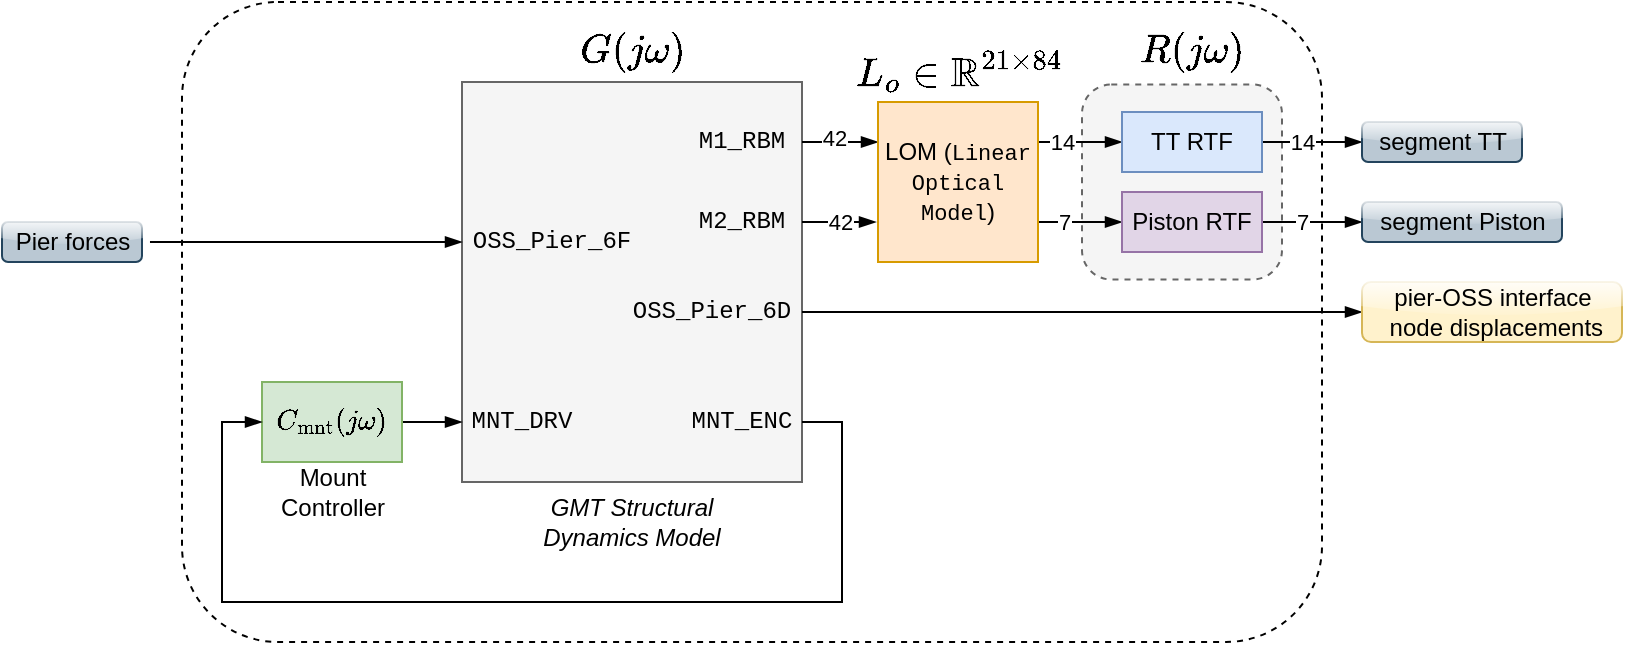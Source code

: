<mxfile version="16.5.1" type="device" pages="2"><diagram id="VAqxFbibrV7rMCdl3EFI" name="Page-1"><mxGraphModel dx="772" dy="566" grid="1" gridSize="10" guides="1" tooltips="1" connect="1" arrows="1" fold="1" page="1" pageScale="1" pageWidth="1169" pageHeight="827" math="1" shadow="0"><root><mxCell id="2puKaZiFbP_S5VQgzRaS-0"/><mxCell id="2puKaZiFbP_S5VQgzRaS-1" parent="2puKaZiFbP_S5VQgzRaS-0"/><mxCell id="2puKaZiFbP_S5VQgzRaS-2" value="" style="rounded=1;whiteSpace=wrap;html=1;fontFamily=Courier New;dashed=1;" parent="2puKaZiFbP_S5VQgzRaS-1" vertex="1"><mxGeometry x="290" y="150" width="570" height="320" as="geometry"/></mxCell><mxCell id="2puKaZiFbP_S5VQgzRaS-3" value="" style="rounded=1;whiteSpace=wrap;html=1;fontFamily=Courier New;dashed=1;fillColor=#f5f5f5;fontColor=#333333;strokeColor=#666666;" parent="2puKaZiFbP_S5VQgzRaS-1" vertex="1"><mxGeometry x="740" y="191.25" width="100" height="97.5" as="geometry"/></mxCell><mxCell id="2puKaZiFbP_S5VQgzRaS-4" value="" style="rounded=0;whiteSpace=wrap;html=1;align=center;fillColor=#f5f5f5;strokeColor=#666666;fontColor=#333333;glass=0;" parent="2puKaZiFbP_S5VQgzRaS-1" vertex="1"><mxGeometry x="430" y="190" width="170" height="200" as="geometry"/></mxCell><mxCell id="2puKaZiFbP_S5VQgzRaS-5" value="M1_RBM" style="text;html=1;strokeColor=none;fillColor=none;align=center;verticalAlign=middle;whiteSpace=wrap;rounded=0;fontFamily=Courier New;fontSize=12;" parent="2puKaZiFbP_S5VQgzRaS-1" vertex="1"><mxGeometry x="540" y="210" width="60" height="20" as="geometry"/></mxCell><mxCell id="2puKaZiFbP_S5VQgzRaS-6" value="42" style="edgeStyle=orthogonalEdgeStyle;rounded=0;orthogonalLoop=1;jettySize=auto;html=1;exitX=1;exitY=0.5;exitDx=0;exitDy=0;startArrow=none;startFill=0;endArrow=blockThin;endFill=1;" parent="2puKaZiFbP_S5VQgzRaS-1" source="2puKaZiFbP_S5VQgzRaS-7" edge="1"><mxGeometry relative="1" as="geometry"><mxPoint x="599" y="260" as="sourcePoint"/><mxPoint x="637" y="260" as="targetPoint"/></mxGeometry></mxCell><mxCell id="2puKaZiFbP_S5VQgzRaS-7" value="M2_RBM" style="text;html=1;strokeColor=none;fillColor=none;align=center;verticalAlign=middle;whiteSpace=wrap;rounded=0;fontFamily=Courier New;fontSize=12;fontStyle=0" parent="2puKaZiFbP_S5VQgzRaS-1" vertex="1"><mxGeometry x="540" y="250" width="60" height="20" as="geometry"/></mxCell><mxCell id="2puKaZiFbP_S5VQgzRaS-8" value="GMT Structural&lt;br&gt;Dynamics Model" style="text;html=1;strokeColor=none;fillColor=none;align=center;verticalAlign=middle;whiteSpace=wrap;rounded=0;fontFamily=Helvetica;fontSize=12;fontStyle=2" parent="2puKaZiFbP_S5VQgzRaS-1" vertex="1"><mxGeometry x="440" y="389" width="150" height="41" as="geometry"/></mxCell><mxCell id="2puKaZiFbP_S5VQgzRaS-9" style="edgeStyle=orthogonalEdgeStyle;rounded=0;jumpStyle=gap;orthogonalLoop=1;jettySize=auto;html=1;endArrow=blockThin;endFill=1;entryX=0;entryY=0.25;entryDx=0;entryDy=0;exitX=1;exitY=0.5;exitDx=0;exitDy=0;" parent="2puKaZiFbP_S5VQgzRaS-1" source="2puKaZiFbP_S5VQgzRaS-5" target="2puKaZiFbP_S5VQgzRaS-15" edge="1"><mxGeometry relative="1" as="geometry"><mxPoint x="630" y="210" as="targetPoint"/><mxPoint x="610" y="200" as="sourcePoint"/></mxGeometry></mxCell><mxCell id="2puKaZiFbP_S5VQgzRaS-10" value="42" style="edgeLabel;html=1;align=center;verticalAlign=middle;resizable=0;points=[];" parent="2puKaZiFbP_S5VQgzRaS-9" vertex="1" connectable="0"><mxGeometry x="-0.368" y="2" relative="1" as="geometry"><mxPoint x="4" as="offset"/></mxGeometry></mxCell><mxCell id="2puKaZiFbP_S5VQgzRaS-11" style="edgeStyle=orthogonalEdgeStyle;rounded=0;orthogonalLoop=1;jettySize=auto;html=1;exitX=1;exitY=0.25;exitDx=0;exitDy=0;entryX=0;entryY=0.5;entryDx=0;entryDy=0;endArrow=blockThin;endFill=1;" parent="2puKaZiFbP_S5VQgzRaS-1" source="2puKaZiFbP_S5VQgzRaS-15" target="2puKaZiFbP_S5VQgzRaS-18" edge="1"><mxGeometry relative="1" as="geometry"/></mxCell><mxCell id="2puKaZiFbP_S5VQgzRaS-12" value="14" style="edgeLabel;html=1;align=center;verticalAlign=middle;resizable=0;points=[];" parent="2puKaZiFbP_S5VQgzRaS-11" vertex="1" connectable="0"><mxGeometry x="-0.2" y="-2" relative="1" as="geometry"><mxPoint x="-5" y="-2" as="offset"/></mxGeometry></mxCell><mxCell id="2puKaZiFbP_S5VQgzRaS-13" style="edgeStyle=orthogonalEdgeStyle;rounded=0;orthogonalLoop=1;jettySize=auto;html=1;exitX=1;exitY=0.75;exitDx=0;exitDy=0;endArrow=blockThin;endFill=1;" parent="2puKaZiFbP_S5VQgzRaS-1" source="2puKaZiFbP_S5VQgzRaS-15" target="2puKaZiFbP_S5VQgzRaS-21" edge="1"><mxGeometry relative="1" as="geometry"/></mxCell><mxCell id="2puKaZiFbP_S5VQgzRaS-14" value="7" style="edgeLabel;html=1;align=center;verticalAlign=middle;resizable=0;points=[];" parent="2puKaZiFbP_S5VQgzRaS-13" vertex="1" connectable="0"><mxGeometry x="0.25" y="-1" relative="1" as="geometry"><mxPoint x="-14" y="-1" as="offset"/></mxGeometry></mxCell><mxCell id="2puKaZiFbP_S5VQgzRaS-15" value="LOM (&lt;font face=&quot;Courier New&quot; style=&quot;font-size: 11px&quot;&gt;Linear Optical Model&lt;/font&gt;)" style="rounded=0;whiteSpace=wrap;html=1;align=center;labelBackgroundColor=none;fillColor=#ffe6cc;strokeColor=#d79b00;" parent="2puKaZiFbP_S5VQgzRaS-1" vertex="1"><mxGeometry x="638" y="200" width="80" height="80" as="geometry"/></mxCell><mxCell id="2puKaZiFbP_S5VQgzRaS-16" style="edgeStyle=orthogonalEdgeStyle;rounded=0;orthogonalLoop=1;jettySize=auto;html=1;exitX=1;exitY=0.5;exitDx=0;exitDy=0;startArrow=none;startFill=0;endArrow=blockThin;endFill=1;" parent="2puKaZiFbP_S5VQgzRaS-1" source="2puKaZiFbP_S5VQgzRaS-18" target="2puKaZiFbP_S5VQgzRaS-22" edge="1"><mxGeometry relative="1" as="geometry"><mxPoint x="843" y="225.5" as="targetPoint"/></mxGeometry></mxCell><mxCell id="2puKaZiFbP_S5VQgzRaS-17" value="14" style="edgeLabel;html=1;align=center;verticalAlign=middle;resizable=0;points=[];" parent="2puKaZiFbP_S5VQgzRaS-16" vertex="1" connectable="0"><mxGeometry x="-0.256" y="2" relative="1" as="geometry"><mxPoint x="1" y="2" as="offset"/></mxGeometry></mxCell><mxCell id="2puKaZiFbP_S5VQgzRaS-18" value="TT RTF" style="rounded=0;whiteSpace=wrap;html=1;align=center;labelBackgroundColor=none;fillColor=#dae8fc;strokeColor=#6c8ebf;" parent="2puKaZiFbP_S5VQgzRaS-1" vertex="1"><mxGeometry x="760" y="205" width="70" height="30" as="geometry"/></mxCell><mxCell id="2puKaZiFbP_S5VQgzRaS-19" style="edgeStyle=orthogonalEdgeStyle;rounded=0;orthogonalLoop=1;jettySize=auto;html=1;exitX=1;exitY=0.5;exitDx=0;exitDy=0;startArrow=none;startFill=0;endArrow=blockThin;endFill=1;" parent="2puKaZiFbP_S5VQgzRaS-1" source="2puKaZiFbP_S5VQgzRaS-21" target="2puKaZiFbP_S5VQgzRaS-23" edge="1"><mxGeometry relative="1" as="geometry"><mxPoint x="843" y="280.5" as="targetPoint"/></mxGeometry></mxCell><mxCell id="2puKaZiFbP_S5VQgzRaS-20" value="7" style="edgeLabel;html=1;align=center;verticalAlign=middle;resizable=0;points=[];" parent="2puKaZiFbP_S5VQgzRaS-19" vertex="1" connectable="0"><mxGeometry x="-0.256" relative="1" as="geometry"><mxPoint x="1" as="offset"/></mxGeometry></mxCell><mxCell id="2puKaZiFbP_S5VQgzRaS-21" value="Piston RTF" style="rounded=0;whiteSpace=wrap;html=1;align=center;labelBackgroundColor=none;fillColor=#e1d5e7;strokeColor=#9673a6;" parent="2puKaZiFbP_S5VQgzRaS-1" vertex="1"><mxGeometry x="760" y="245" width="70" height="30" as="geometry"/></mxCell><mxCell id="2puKaZiFbP_S5VQgzRaS-22" value="segment TT" style="text;html=1;align=center;verticalAlign=middle;resizable=0;points=[];autosize=1;strokeColor=#23445d;fillColor=#bac8d3;rounded=1;glass=1;" parent="2puKaZiFbP_S5VQgzRaS-1" vertex="1"><mxGeometry x="880" y="210" width="80" height="20" as="geometry"/></mxCell><mxCell id="2puKaZiFbP_S5VQgzRaS-23" value="segment Piston" style="text;html=1;align=center;verticalAlign=middle;resizable=0;points=[];autosize=1;strokeColor=#23445d;fillColor=#bac8d3;rounded=1;glass=1;" parent="2puKaZiFbP_S5VQgzRaS-1" vertex="1"><mxGeometry x="880" y="250" width="100" height="20" as="geometry"/></mxCell><mxCell id="2puKaZiFbP_S5VQgzRaS-24" value="$$G(j\omega)$$" style="text;html=1;align=center;verticalAlign=middle;resizable=0;points=[];autosize=1;strokeColor=none;fillColor=none;fontSize=17;" parent="2puKaZiFbP_S5VQgzRaS-1" vertex="1"><mxGeometry x="445" y="160" width="140" height="30" as="geometry"/></mxCell><mxCell id="2puKaZiFbP_S5VQgzRaS-25" value="$$R(j\omega)$$" style="text;html=1;align=center;verticalAlign=middle;resizable=0;points=[];autosize=1;strokeColor=none;fillColor=none;fontSize=17;" parent="2puKaZiFbP_S5VQgzRaS-1" vertex="1"><mxGeometry x="725" y="160" width="140" height="30" as="geometry"/></mxCell><mxCell id="2puKaZiFbP_S5VQgzRaS-26" value="$$L_o \in \mathbb{R}^{21 \times 84}$$" style="text;html=1;align=center;verticalAlign=middle;resizable=0;points=[];autosize=1;strokeColor=none;fillColor=none;fontSize=17;" parent="2puKaZiFbP_S5VQgzRaS-1" vertex="1"><mxGeometry x="523" y="170" width="310" height="30" as="geometry"/></mxCell><mxCell id="4dYaENwa-tvJuZB6xP2F-1" style="edgeStyle=orthogonalEdgeStyle;rounded=0;orthogonalLoop=1;jettySize=auto;html=1;exitX=1;exitY=0.5;exitDx=0;exitDy=0;entryX=0;entryY=0.5;entryDx=0;entryDy=0;entryPerimeter=0;endArrow=blockThin;endFill=1;" parent="2puKaZiFbP_S5VQgzRaS-1" source="2puKaZiFbP_S5VQgzRaS-27" target="4dYaENwa-tvJuZB6xP2F-0" edge="1"><mxGeometry relative="1" as="geometry"/></mxCell><mxCell id="2puKaZiFbP_S5VQgzRaS-27" value="OSS_Pier_6D" style="text;html=1;strokeColor=none;fillColor=none;align=center;verticalAlign=middle;whiteSpace=wrap;rounded=0;fontFamily=Courier New;fontSize=12;" parent="2puKaZiFbP_S5VQgzRaS-1" vertex="1"><mxGeometry x="510" y="295" width="90" height="20" as="geometry"/></mxCell><mxCell id="2puKaZiFbP_S5VQgzRaS-28" value="MNT_ENC" style="text;html=1;strokeColor=none;fillColor=none;align=center;verticalAlign=middle;whiteSpace=wrap;rounded=0;fontFamily=Courier New;fontSize=12;fontStyle=0" parent="2puKaZiFbP_S5VQgzRaS-1" vertex="1"><mxGeometry x="540" y="350" width="60" height="20" as="geometry"/></mxCell><mxCell id="2puKaZiFbP_S5VQgzRaS-29" value="MNT_DRV" style="text;html=1;strokeColor=none;fillColor=none;align=center;verticalAlign=middle;whiteSpace=wrap;rounded=0;fontFamily=Courier New;fontSize=12;fontStyle=0" parent="2puKaZiFbP_S5VQgzRaS-1" vertex="1"><mxGeometry x="430" y="350" width="60" height="20" as="geometry"/></mxCell><mxCell id="2puKaZiFbP_S5VQgzRaS-41" style="edgeStyle=orthogonalEdgeStyle;rounded=0;orthogonalLoop=1;jettySize=auto;html=1;exitX=1;exitY=0.5;exitDx=0;exitDy=0;entryX=0;entryY=0.5;entryDx=0;entryDy=0;endArrow=blockThin;endFill=1;" parent="2puKaZiFbP_S5VQgzRaS-1" source="2puKaZiFbP_S5VQgzRaS-30" target="2puKaZiFbP_S5VQgzRaS-29" edge="1"><mxGeometry relative="1" as="geometry"/></mxCell><mxCell id="2puKaZiFbP_S5VQgzRaS-30" value="$$C_\textrm{mnt}(j\omega)$$" style="rounded=0;whiteSpace=wrap;html=1;fillColor=#d5e8d4;strokeColor=#82b366;" parent="2puKaZiFbP_S5VQgzRaS-1" vertex="1"><mxGeometry x="330" y="340" width="70" height="40" as="geometry"/></mxCell><mxCell id="2puKaZiFbP_S5VQgzRaS-31" value="Mount&lt;br&gt;Controller" style="text;html=1;align=center;verticalAlign=middle;resizable=0;points=[];autosize=1;" parent="2puKaZiFbP_S5VQgzRaS-1" vertex="1"><mxGeometry x="330" y="380" width="70" height="30" as="geometry"/></mxCell><mxCell id="2puKaZiFbP_S5VQgzRaS-32" value="" style="endArrow=blockThin;html=1;endFill=1;entryX=0;entryY=0.5;entryDx=0;entryDy=0;exitX=1.057;exitY=0.5;exitDx=0;exitDy=0;exitPerimeter=0;" parent="2puKaZiFbP_S5VQgzRaS-1" source="2puKaZiFbP_S5VQgzRaS-33" target="2puKaZiFbP_S5VQgzRaS-42" edge="1"><mxGeometry width="50" height="50" relative="1" as="geometry"><mxPoint x="237" y="266" as="sourcePoint"/><mxPoint x="250" y="235" as="targetPoint"/></mxGeometry></mxCell><mxCell id="2puKaZiFbP_S5VQgzRaS-33" value="Pier forces" style="text;html=1;align=center;verticalAlign=middle;resizable=0;points=[];autosize=1;glass=1;rounded=1;shadow=0;sketch=0;fillColor=#bac8d3;strokeColor=#23445d;" parent="2puKaZiFbP_S5VQgzRaS-1" vertex="1"><mxGeometry x="200" y="260" width="70" height="20" as="geometry"/></mxCell><mxCell id="2puKaZiFbP_S5VQgzRaS-34" style="edgeStyle=orthogonalEdgeStyle;rounded=0;jumpStyle=gap;orthogonalLoop=1;jettySize=auto;html=1;startArrow=none;startFill=0;endArrow=blockThin;endFill=1;strokeWidth=1;fontFamily=Courier New;fontSize=11;fontColor=#0000FF;exitX=1;exitY=0.5;exitDx=0;exitDy=0;entryX=0;entryY=0.5;entryDx=0;entryDy=0;" parent="2puKaZiFbP_S5VQgzRaS-1" source="2puKaZiFbP_S5VQgzRaS-28" target="2puKaZiFbP_S5VQgzRaS-30" edge="1"><mxGeometry relative="1" as="geometry"><mxPoint x="180" y="400" as="sourcePoint"/><mxPoint x="320" y="360" as="targetPoint"/><Array as="points"><mxPoint x="620" y="360"/><mxPoint x="620" y="450"/><mxPoint x="310" y="450"/><mxPoint x="310" y="360"/></Array></mxGeometry></mxCell><mxCell id="2puKaZiFbP_S5VQgzRaS-42" value="OSS_Pier_6F" style="text;html=1;strokeColor=none;fillColor=none;align=center;verticalAlign=middle;whiteSpace=wrap;rounded=0;fontFamily=Courier New;fontSize=12;fontStyle=0" parent="2puKaZiFbP_S5VQgzRaS-1" vertex="1"><mxGeometry x="430" y="260" width="90" height="20" as="geometry"/></mxCell><mxCell id="4dYaENwa-tvJuZB6xP2F-0" value="pier-OSS interface&lt;br&gt;&amp;nbsp;node displacements" style="text;html=1;align=center;verticalAlign=middle;resizable=0;points=[];autosize=1;strokeColor=#d6b656;fillColor=#fff2cc;rounded=1;glass=1;" parent="2puKaZiFbP_S5VQgzRaS-1" vertex="1"><mxGeometry x="880" y="290" width="130" height="30" as="geometry"/></mxCell></root></mxGraphModel></diagram><diagram id="emqCgGEJ7h_-faOlgRlR" name="Version 0"><mxGraphModel dx="772" dy="566" grid="1" gridSize="10" guides="1" tooltips="1" connect="1" arrows="1" fold="1" page="1" pageScale="1" pageWidth="1169" pageHeight="827" math="0" shadow="0"><root><mxCell id="U9xqt0VACKy3G6ebBk-X-0"/><mxCell id="U9xqt0VACKy3G6ebBk-X-1" parent="U9xqt0VACKy3G6ebBk-X-0"/><mxCell id="ouElppd1PkPgP3QoG5eQ-0" value="" style="rounded=1;whiteSpace=wrap;html=1;fontFamily=Courier New;dashed=1;" vertex="1" parent="U9xqt0VACKy3G6ebBk-X-1"><mxGeometry x="290" y="150" width="570" height="320" as="geometry"/></mxCell><mxCell id="ouElppd1PkPgP3QoG5eQ-1" value="" style="rounded=1;whiteSpace=wrap;html=1;fontFamily=Courier New;dashed=1;fillColor=#f5f5f5;fontColor=#333333;strokeColor=#666666;" vertex="1" parent="U9xqt0VACKy3G6ebBk-X-1"><mxGeometry x="740" y="191.25" width="100" height="97.5" as="geometry"/></mxCell><mxCell id="ouElppd1PkPgP3QoG5eQ-2" value="" style="rounded=0;whiteSpace=wrap;html=1;align=center;fillColor=#f5f5f5;strokeColor=#666666;fontColor=#333333;glass=0;" vertex="1" parent="U9xqt0VACKy3G6ebBk-X-1"><mxGeometry x="430" y="190" width="170" height="200" as="geometry"/></mxCell><mxCell id="ouElppd1PkPgP3QoG5eQ-3" value="M1_RBM" style="text;html=1;strokeColor=none;fillColor=none;align=center;verticalAlign=middle;whiteSpace=wrap;rounded=0;fontFamily=Courier New;fontSize=12;" vertex="1" parent="U9xqt0VACKy3G6ebBk-X-1"><mxGeometry x="540" y="210" width="60" height="20" as="geometry"/></mxCell><mxCell id="ouElppd1PkPgP3QoG5eQ-4" value="42" style="edgeStyle=orthogonalEdgeStyle;rounded=0;orthogonalLoop=1;jettySize=auto;html=1;exitX=1;exitY=0.5;exitDx=0;exitDy=0;startArrow=none;startFill=0;endArrow=blockThin;endFill=1;" edge="1" parent="U9xqt0VACKy3G6ebBk-X-1" source="ouElppd1PkPgP3QoG5eQ-5"><mxGeometry relative="1" as="geometry"><mxPoint x="599" y="260" as="sourcePoint"/><mxPoint x="637" y="260" as="targetPoint"/></mxGeometry></mxCell><mxCell id="ouElppd1PkPgP3QoG5eQ-5" value="M2_RBM" style="text;html=1;strokeColor=none;fillColor=none;align=center;verticalAlign=middle;whiteSpace=wrap;rounded=0;fontFamily=Courier New;fontSize=12;fontStyle=0" vertex="1" parent="U9xqt0VACKy3G6ebBk-X-1"><mxGeometry x="540" y="250" width="60" height="20" as="geometry"/></mxCell><mxCell id="ouElppd1PkPgP3QoG5eQ-6" value="GMT Structural&lt;br&gt;Dynamics Model" style="text;html=1;strokeColor=none;fillColor=none;align=center;verticalAlign=middle;whiteSpace=wrap;rounded=0;fontFamily=Helvetica;fontSize=12;fontStyle=2" vertex="1" parent="U9xqt0VACKy3G6ebBk-X-1"><mxGeometry x="440" y="389" width="150" height="41" as="geometry"/></mxCell><mxCell id="ouElppd1PkPgP3QoG5eQ-7" style="edgeStyle=orthogonalEdgeStyle;rounded=0;jumpStyle=gap;orthogonalLoop=1;jettySize=auto;html=1;endArrow=blockThin;endFill=1;entryX=0;entryY=0.25;entryDx=0;entryDy=0;exitX=1;exitY=0.5;exitDx=0;exitDy=0;" edge="1" parent="U9xqt0VACKy3G6ebBk-X-1" source="ouElppd1PkPgP3QoG5eQ-3" target="ouElppd1PkPgP3QoG5eQ-13"><mxGeometry relative="1" as="geometry"><mxPoint x="630" y="210" as="targetPoint"/><mxPoint x="610" y="200" as="sourcePoint"/></mxGeometry></mxCell><mxCell id="ouElppd1PkPgP3QoG5eQ-8" value="42" style="edgeLabel;html=1;align=center;verticalAlign=middle;resizable=0;points=[];" vertex="1" connectable="0" parent="ouElppd1PkPgP3QoG5eQ-7"><mxGeometry x="-0.368" y="2" relative="1" as="geometry"><mxPoint x="4" as="offset"/></mxGeometry></mxCell><mxCell id="ouElppd1PkPgP3QoG5eQ-9" style="edgeStyle=orthogonalEdgeStyle;rounded=0;orthogonalLoop=1;jettySize=auto;html=1;exitX=1;exitY=0.25;exitDx=0;exitDy=0;entryX=0;entryY=0.5;entryDx=0;entryDy=0;endArrow=blockThin;endFill=1;" edge="1" parent="U9xqt0VACKy3G6ebBk-X-1" source="ouElppd1PkPgP3QoG5eQ-13" target="ouElppd1PkPgP3QoG5eQ-16"><mxGeometry relative="1" as="geometry"/></mxCell><mxCell id="ouElppd1PkPgP3QoG5eQ-10" value="14" style="edgeLabel;html=1;align=center;verticalAlign=middle;resizable=0;points=[];" vertex="1" connectable="0" parent="ouElppd1PkPgP3QoG5eQ-9"><mxGeometry x="-0.2" y="-2" relative="1" as="geometry"><mxPoint x="-5" y="-2" as="offset"/></mxGeometry></mxCell><mxCell id="ouElppd1PkPgP3QoG5eQ-11" style="edgeStyle=orthogonalEdgeStyle;rounded=0;orthogonalLoop=1;jettySize=auto;html=1;exitX=1;exitY=0.75;exitDx=0;exitDy=0;endArrow=blockThin;endFill=1;" edge="1" parent="U9xqt0VACKy3G6ebBk-X-1" source="ouElppd1PkPgP3QoG5eQ-13" target="ouElppd1PkPgP3QoG5eQ-19"><mxGeometry relative="1" as="geometry"/></mxCell><mxCell id="ouElppd1PkPgP3QoG5eQ-12" value="7" style="edgeLabel;html=1;align=center;verticalAlign=middle;resizable=0;points=[];" vertex="1" connectable="0" parent="ouElppd1PkPgP3QoG5eQ-11"><mxGeometry x="0.25" y="-1" relative="1" as="geometry"><mxPoint x="-14" y="-1" as="offset"/></mxGeometry></mxCell><mxCell id="ouElppd1PkPgP3QoG5eQ-13" value="LOM (&lt;font face=&quot;Courier New&quot; style=&quot;font-size: 11px&quot;&gt;Linear Optical Model&lt;/font&gt;)" style="rounded=0;whiteSpace=wrap;html=1;align=center;labelBackgroundColor=none;fillColor=#ffe6cc;strokeColor=#d79b00;" vertex="1" parent="U9xqt0VACKy3G6ebBk-X-1"><mxGeometry x="638" y="200" width="80" height="80" as="geometry"/></mxCell><mxCell id="ouElppd1PkPgP3QoG5eQ-14" style="edgeStyle=orthogonalEdgeStyle;rounded=0;orthogonalLoop=1;jettySize=auto;html=1;exitX=1;exitY=0.5;exitDx=0;exitDy=0;startArrow=none;startFill=0;endArrow=blockThin;endFill=1;" edge="1" parent="U9xqt0VACKy3G6ebBk-X-1" source="ouElppd1PkPgP3QoG5eQ-16" target="ouElppd1PkPgP3QoG5eQ-20"><mxGeometry relative="1" as="geometry"><mxPoint x="843" y="225.5" as="targetPoint"/></mxGeometry></mxCell><mxCell id="ouElppd1PkPgP3QoG5eQ-15" value="14" style="edgeLabel;html=1;align=center;verticalAlign=middle;resizable=0;points=[];" vertex="1" connectable="0" parent="ouElppd1PkPgP3QoG5eQ-14"><mxGeometry x="-0.256" y="2" relative="1" as="geometry"><mxPoint x="1" y="2" as="offset"/></mxGeometry></mxCell><mxCell id="ouElppd1PkPgP3QoG5eQ-16" value="TT RTF" style="rounded=0;whiteSpace=wrap;html=1;align=center;labelBackgroundColor=none;fillColor=#dae8fc;strokeColor=#6c8ebf;" vertex="1" parent="U9xqt0VACKy3G6ebBk-X-1"><mxGeometry x="760" y="205" width="70" height="30" as="geometry"/></mxCell><mxCell id="ouElppd1PkPgP3QoG5eQ-17" style="edgeStyle=orthogonalEdgeStyle;rounded=0;orthogonalLoop=1;jettySize=auto;html=1;exitX=1;exitY=0.5;exitDx=0;exitDy=0;startArrow=none;startFill=0;endArrow=blockThin;endFill=1;" edge="1" parent="U9xqt0VACKy3G6ebBk-X-1" source="ouElppd1PkPgP3QoG5eQ-19" target="ouElppd1PkPgP3QoG5eQ-21"><mxGeometry relative="1" as="geometry"><mxPoint x="843" y="280.5" as="targetPoint"/></mxGeometry></mxCell><mxCell id="ouElppd1PkPgP3QoG5eQ-18" value="7" style="edgeLabel;html=1;align=center;verticalAlign=middle;resizable=0;points=[];" vertex="1" connectable="0" parent="ouElppd1PkPgP3QoG5eQ-17"><mxGeometry x="-0.256" relative="1" as="geometry"><mxPoint x="1" as="offset"/></mxGeometry></mxCell><mxCell id="ouElppd1PkPgP3QoG5eQ-19" value="Piston RTF" style="rounded=0;whiteSpace=wrap;html=1;align=center;labelBackgroundColor=none;fillColor=#e1d5e7;strokeColor=#9673a6;" vertex="1" parent="U9xqt0VACKy3G6ebBk-X-1"><mxGeometry x="760" y="245" width="70" height="30" as="geometry"/></mxCell><mxCell id="ouElppd1PkPgP3QoG5eQ-20" value="segment TT" style="text;html=1;align=center;verticalAlign=middle;resizable=0;points=[];autosize=1;strokeColor=#23445d;fillColor=#bac8d3;rounded=1;glass=1;" vertex="1" parent="U9xqt0VACKy3G6ebBk-X-1"><mxGeometry x="880" y="210" width="80" height="20" as="geometry"/></mxCell><mxCell id="ouElppd1PkPgP3QoG5eQ-21" value="segment Piston" style="text;html=1;align=center;verticalAlign=middle;resizable=0;points=[];autosize=1;strokeColor=#23445d;fillColor=#bac8d3;rounded=1;glass=1;" vertex="1" parent="U9xqt0VACKy3G6ebBk-X-1"><mxGeometry x="880" y="250" width="100" height="20" as="geometry"/></mxCell><mxCell id="ouElppd1PkPgP3QoG5eQ-22" value="$$G(j\omega)$$" style="text;html=1;align=center;verticalAlign=middle;resizable=0;points=[];autosize=1;strokeColor=none;fillColor=none;fontSize=17;" vertex="1" parent="U9xqt0VACKy3G6ebBk-X-1"><mxGeometry x="445" y="160" width="140" height="30" as="geometry"/></mxCell><mxCell id="ouElppd1PkPgP3QoG5eQ-23" value="$$R(j\omega)$$" style="text;html=1;align=center;verticalAlign=middle;resizable=0;points=[];autosize=1;strokeColor=none;fillColor=none;fontSize=17;" vertex="1" parent="U9xqt0VACKy3G6ebBk-X-1"><mxGeometry x="725" y="160" width="140" height="30" as="geometry"/></mxCell><mxCell id="ouElppd1PkPgP3QoG5eQ-24" value="$$L_o \in \mathbb{R}^{21 \times 84}$$" style="text;html=1;align=center;verticalAlign=middle;resizable=0;points=[];autosize=1;strokeColor=none;fillColor=none;fontSize=17;" vertex="1" parent="U9xqt0VACKy3G6ebBk-X-1"><mxGeometry x="523" y="170" width="310" height="30" as="geometry"/></mxCell><mxCell id="ouElppd1PkPgP3QoG5eQ-25" style="edgeStyle=orthogonalEdgeStyle;rounded=0;orthogonalLoop=1;jettySize=auto;html=1;exitX=1;exitY=0.5;exitDx=0;exitDy=0;entryX=0;entryY=0.5;entryDx=0;entryDy=0;entryPerimeter=0;endArrow=blockThin;endFill=1;" edge="1" parent="U9xqt0VACKy3G6ebBk-X-1" source="ouElppd1PkPgP3QoG5eQ-26" target="ouElppd1PkPgP3QoG5eQ-36"><mxGeometry relative="1" as="geometry"/></mxCell><mxCell id="ouElppd1PkPgP3QoG5eQ-26" value="OSS_Pier_6D" style="text;html=1;strokeColor=none;fillColor=none;align=center;verticalAlign=middle;whiteSpace=wrap;rounded=0;fontFamily=Courier New;fontSize=12;" vertex="1" parent="U9xqt0VACKy3G6ebBk-X-1"><mxGeometry x="510" y="295" width="90" height="20" as="geometry"/></mxCell><mxCell id="ouElppd1PkPgP3QoG5eQ-27" value="MNT_ENC" style="text;html=1;strokeColor=none;fillColor=none;align=center;verticalAlign=middle;whiteSpace=wrap;rounded=0;fontFamily=Courier New;fontSize=12;fontStyle=0" vertex="1" parent="U9xqt0VACKy3G6ebBk-X-1"><mxGeometry x="540" y="350" width="60" height="20" as="geometry"/></mxCell><mxCell id="ouElppd1PkPgP3QoG5eQ-28" value="MNT_DRV" style="text;html=1;strokeColor=none;fillColor=none;align=center;verticalAlign=middle;whiteSpace=wrap;rounded=0;fontFamily=Courier New;fontSize=12;fontStyle=0" vertex="1" parent="U9xqt0VACKy3G6ebBk-X-1"><mxGeometry x="430" y="350" width="60" height="20" as="geometry"/></mxCell><mxCell id="ouElppd1PkPgP3QoG5eQ-29" style="edgeStyle=orthogonalEdgeStyle;rounded=0;orthogonalLoop=1;jettySize=auto;html=1;exitX=1;exitY=0.5;exitDx=0;exitDy=0;entryX=0;entryY=0.5;entryDx=0;entryDy=0;endArrow=blockThin;endFill=1;" edge="1" parent="U9xqt0VACKy3G6ebBk-X-1" source="ouElppd1PkPgP3QoG5eQ-30" target="ouElppd1PkPgP3QoG5eQ-28"><mxGeometry relative="1" as="geometry"/></mxCell><mxCell id="ouElppd1PkPgP3QoG5eQ-30" value="$$C_\textrm{mnt}(j\omega)$$" style="rounded=0;whiteSpace=wrap;html=1;fillColor=#d5e8d4;strokeColor=#82b366;" vertex="1" parent="U9xqt0VACKy3G6ebBk-X-1"><mxGeometry x="330" y="340" width="70" height="40" as="geometry"/></mxCell><mxCell id="ouElppd1PkPgP3QoG5eQ-31" value="Mount&lt;br&gt;Controller" style="text;html=1;align=center;verticalAlign=middle;resizable=0;points=[];autosize=1;" vertex="1" parent="U9xqt0VACKy3G6ebBk-X-1"><mxGeometry x="330" y="380" width="70" height="30" as="geometry"/></mxCell><mxCell id="ouElppd1PkPgP3QoG5eQ-32" value="" style="endArrow=blockThin;html=1;endFill=1;entryX=0;entryY=0.5;entryDx=0;entryDy=0;exitX=1.057;exitY=0.5;exitDx=0;exitDy=0;exitPerimeter=0;" edge="1" parent="U9xqt0VACKy3G6ebBk-X-1" source="ouElppd1PkPgP3QoG5eQ-33" target="ouElppd1PkPgP3QoG5eQ-35"><mxGeometry width="50" height="50" relative="1" as="geometry"><mxPoint x="237" y="266" as="sourcePoint"/><mxPoint x="250" y="235" as="targetPoint"/></mxGeometry></mxCell><mxCell id="ouElppd1PkPgP3QoG5eQ-33" value="Pier forces" style="text;html=1;align=center;verticalAlign=middle;resizable=0;points=[];autosize=1;glass=1;rounded=1;shadow=0;sketch=0;fillColor=#bac8d3;strokeColor=#23445d;" vertex="1" parent="U9xqt0VACKy3G6ebBk-X-1"><mxGeometry x="200" y="260" width="70" height="20" as="geometry"/></mxCell><mxCell id="ouElppd1PkPgP3QoG5eQ-34" style="edgeStyle=orthogonalEdgeStyle;rounded=0;jumpStyle=gap;orthogonalLoop=1;jettySize=auto;html=1;startArrow=none;startFill=0;endArrow=blockThin;endFill=1;strokeWidth=1;fontFamily=Courier New;fontSize=11;fontColor=#0000FF;exitX=1;exitY=0.5;exitDx=0;exitDy=0;entryX=0;entryY=0.5;entryDx=0;entryDy=0;" edge="1" parent="U9xqt0VACKy3G6ebBk-X-1" source="ouElppd1PkPgP3QoG5eQ-27" target="ouElppd1PkPgP3QoG5eQ-30"><mxGeometry relative="1" as="geometry"><mxPoint x="180" y="400" as="sourcePoint"/><mxPoint x="320" y="360" as="targetPoint"/><Array as="points"><mxPoint x="620" y="360"/><mxPoint x="620" y="450"/><mxPoint x="310" y="450"/><mxPoint x="310" y="360"/></Array></mxGeometry></mxCell><mxCell id="ouElppd1PkPgP3QoG5eQ-35" value="OSS_Pier_6F" style="text;html=1;strokeColor=none;fillColor=none;align=center;verticalAlign=middle;whiteSpace=wrap;rounded=0;fontFamily=Courier New;fontSize=12;fontStyle=0" vertex="1" parent="U9xqt0VACKy3G6ebBk-X-1"><mxGeometry x="430" y="260" width="90" height="20" as="geometry"/></mxCell><mxCell id="ouElppd1PkPgP3QoG5eQ-36" value="pier bottom&lt;br&gt;&amp;nbsp;node displacements" style="text;html=1;align=center;verticalAlign=middle;resizable=0;points=[];autosize=1;strokeColor=#23445d;fillColor=#bac8d3;rounded=1;glass=1;" vertex="1" parent="U9xqt0VACKy3G6ebBk-X-1"><mxGeometry x="880" y="290" width="130" height="30" as="geometry"/></mxCell></root></mxGraphModel></diagram></mxfile>